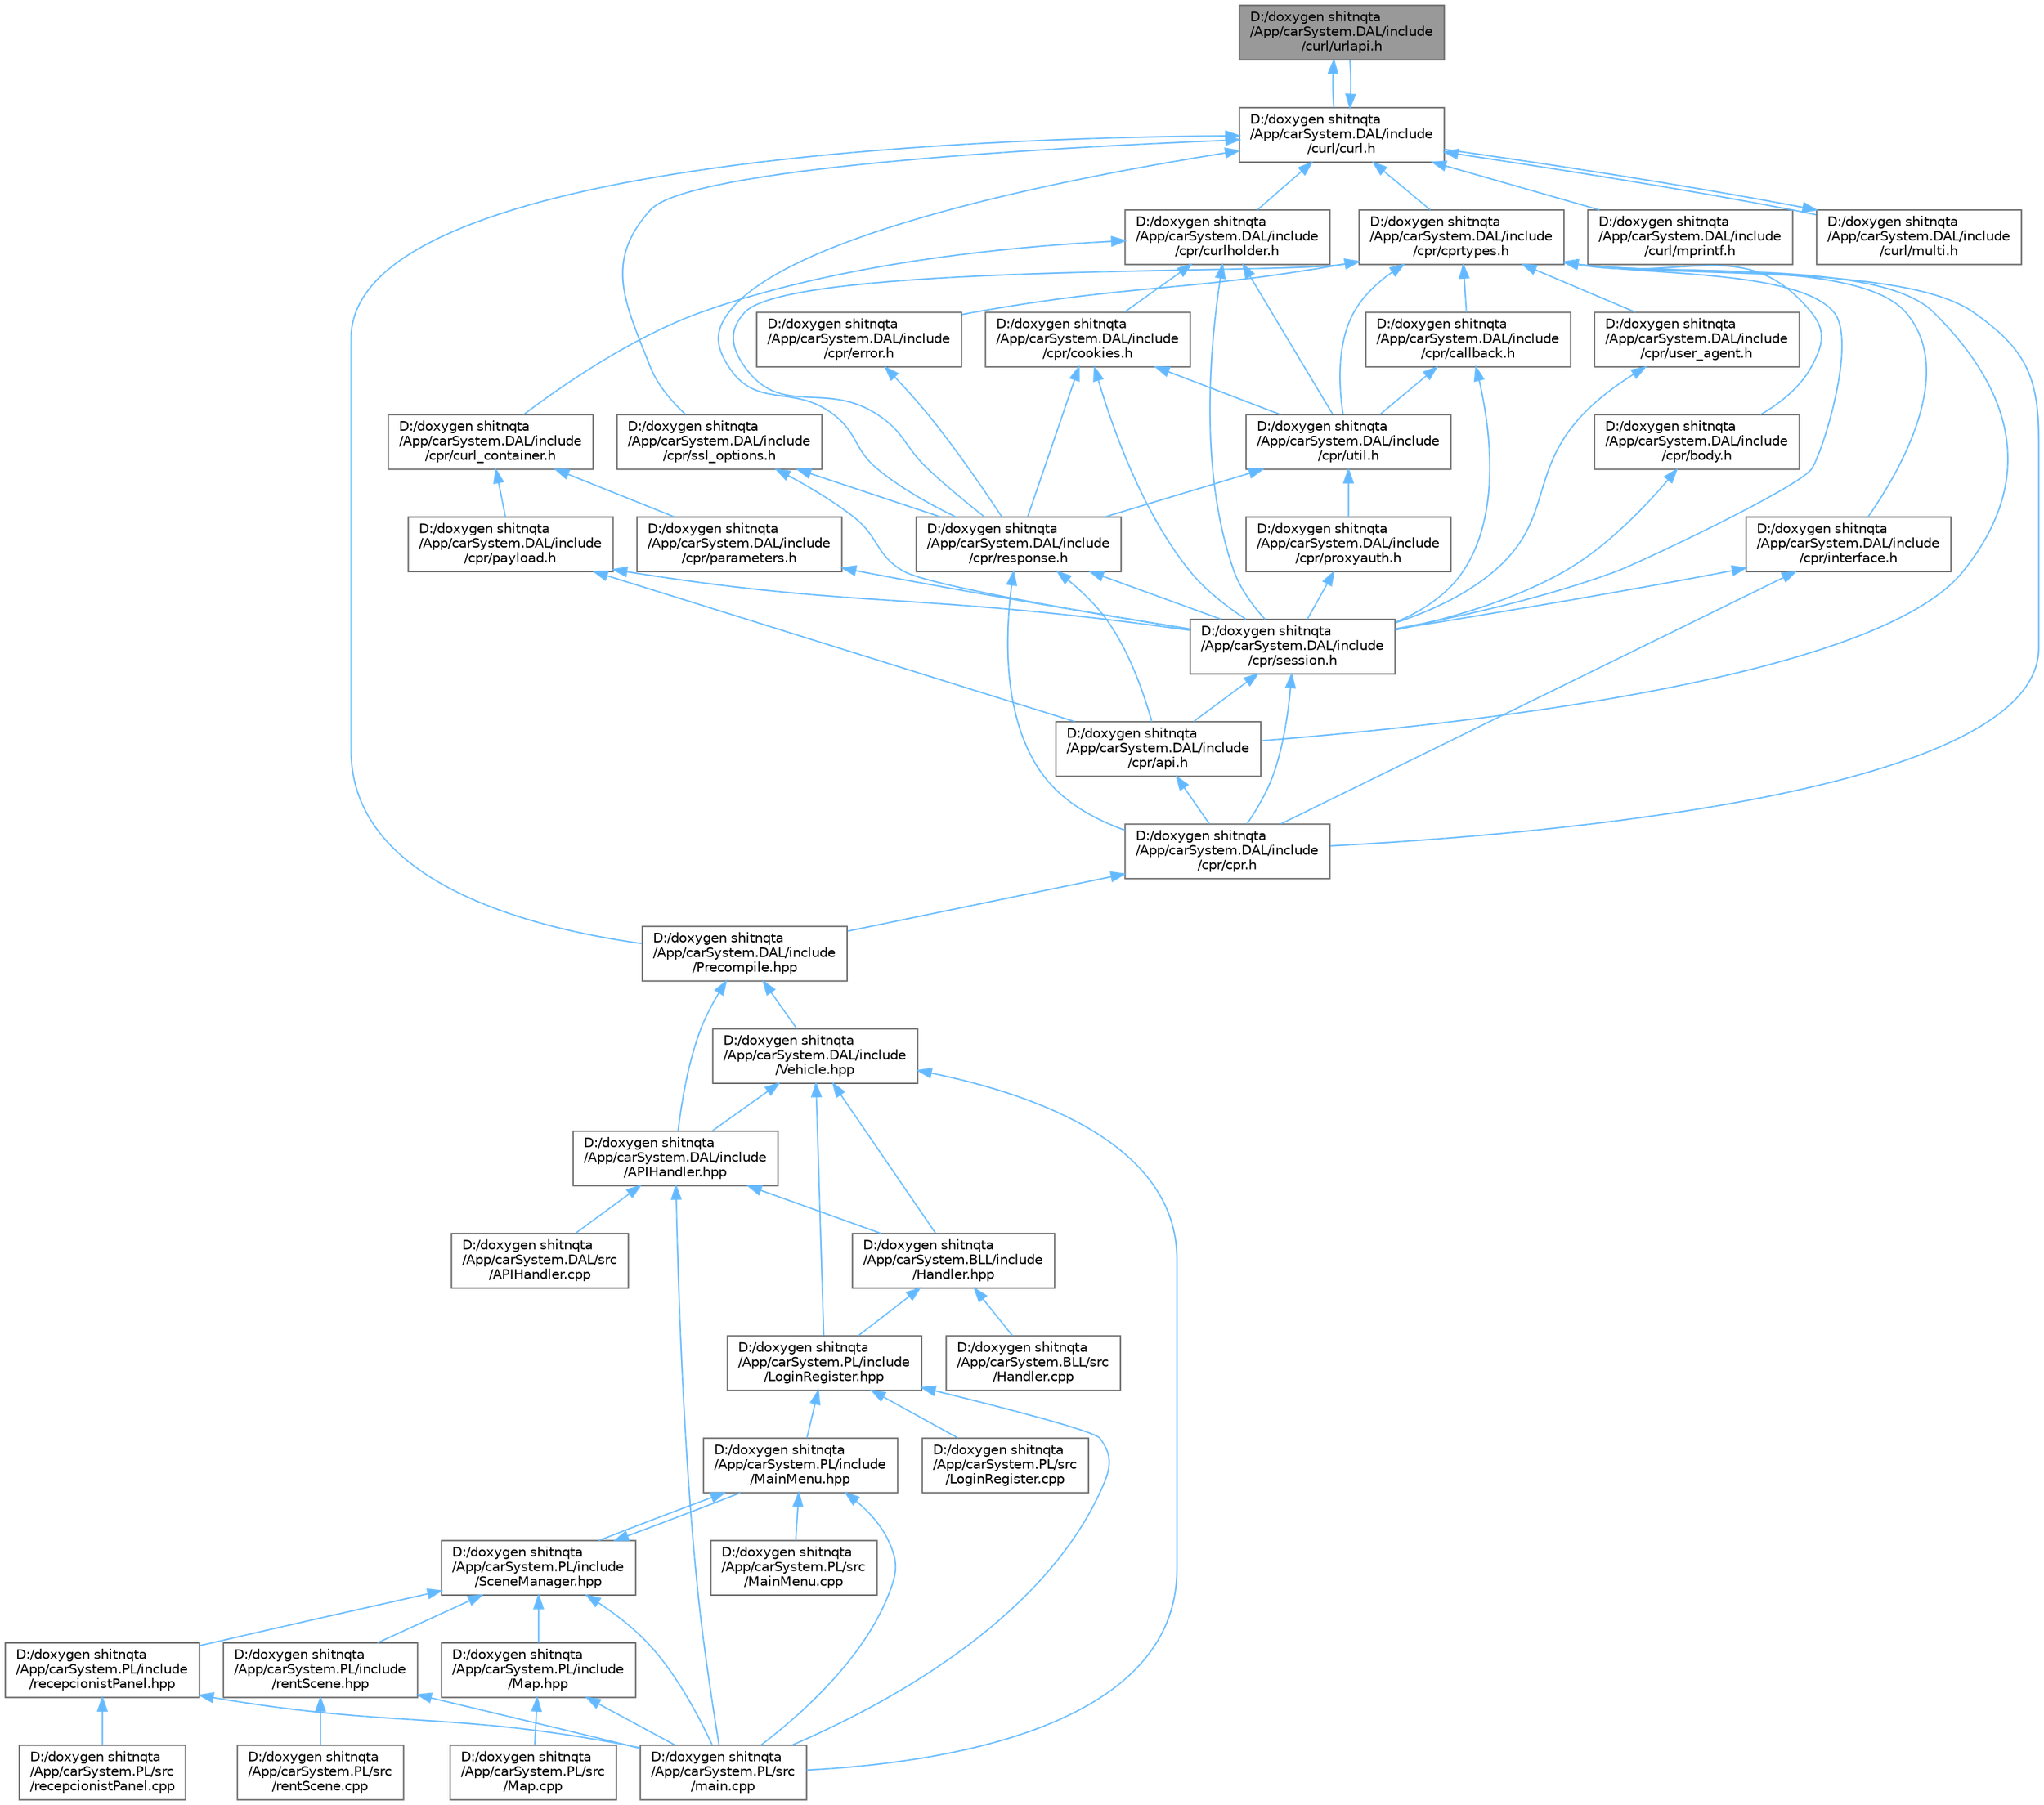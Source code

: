 digraph "D:/doxygen shitnqta/App/carSystem.DAL/include/curl/urlapi.h"
{
 // INTERACTIVE_SVG=YES
 // LATEX_PDF_SIZE
  bgcolor="transparent";
  edge [fontname=Helvetica,fontsize=10,labelfontname=Helvetica,labelfontsize=10];
  node [fontname=Helvetica,fontsize=10,shape=box,height=0.2,width=0.4];
  Node1 [id="Node000001",label="D:/doxygen shitnqta\l/App/carSystem.DAL/include\l/curl/urlapi.h",height=0.2,width=0.4,color="gray40", fillcolor="grey60", style="filled", fontcolor="black",tooltip=" "];
  Node1 -> Node2 [id="edge80_Node000001_Node000002",dir="back",color="steelblue1",style="solid",tooltip=" "];
  Node2 [id="Node000002",label="D:/doxygen shitnqta\l/App/carSystem.DAL/include\l/curl/curl.h",height=0.2,width=0.4,color="grey40", fillcolor="white", style="filled",URL="$a00113.html",tooltip=" "];
  Node2 -> Node3 [id="edge81_Node000002_Node000003",dir="back",color="steelblue1",style="solid",tooltip=" "];
  Node3 [id="Node000003",label="D:/doxygen shitnqta\l/App/carSystem.DAL/include\l/Precompile.hpp",height=0.2,width=0.4,color="grey40", fillcolor="white", style="filled",URL="$a02197.html",tooltip=" "];
  Node3 -> Node4 [id="edge82_Node000003_Node000004",dir="back",color="steelblue1",style="solid",tooltip=" "];
  Node4 [id="Node000004",label="D:/doxygen shitnqta\l/App/carSystem.DAL/include\l/APIHandler.hpp",height=0.2,width=0.4,color="grey40", fillcolor="white", style="filled",URL="$a00008.html",tooltip=" "];
  Node4 -> Node5 [id="edge83_Node000004_Node000005",dir="back",color="steelblue1",style="solid",tooltip=" "];
  Node5 [id="Node000005",label="D:/doxygen shitnqta\l/App/carSystem.BLL/include\l/Handler.hpp",height=0.2,width=0.4,color="grey40", fillcolor="white", style="filled",URL="$a00002.html",tooltip=" "];
  Node5 -> Node6 [id="edge84_Node000005_Node000006",dir="back",color="steelblue1",style="solid",tooltip=" "];
  Node6 [id="Node000006",label="D:/doxygen shitnqta\l/App/carSystem.BLL/src\l/Handler.cpp",height=0.2,width=0.4,color="grey40", fillcolor="white", style="filled",URL="$a00005.html",tooltip=" "];
  Node5 -> Node7 [id="edge85_Node000005_Node000007",dir="back",color="steelblue1",style="solid",tooltip=" "];
  Node7 [id="Node000007",label="D:/doxygen shitnqta\l/App/carSystem.PL/include\l/LoginRegister.hpp",height=0.2,width=0.4,color="grey40", fillcolor="white", style="filled",URL="$a00281.html",tooltip=" "];
  Node7 -> Node8 [id="edge86_Node000007_Node000008",dir="back",color="steelblue1",style="solid",tooltip=" "];
  Node8 [id="Node000008",label="D:/doxygen shitnqta\l/App/carSystem.PL/include\l/MainMenu.hpp",height=0.2,width=0.4,color="grey40", fillcolor="white", style="filled",URL="$a00284.html",tooltip=" "];
  Node8 -> Node9 [id="edge87_Node000008_Node000009",dir="back",color="steelblue1",style="solid",tooltip=" "];
  Node9 [id="Node000009",label="D:/doxygen shitnqta\l/App/carSystem.PL/include\l/SceneManager.hpp",height=0.2,width=0.4,color="grey40", fillcolor="white", style="filled",URL="$a00305.html",tooltip=" "];
  Node9 -> Node8 [id="edge88_Node000009_Node000008",dir="back",color="steelblue1",style="solid",tooltip=" "];
  Node9 -> Node10 [id="edge89_Node000009_Node000010",dir="back",color="steelblue1",style="solid",tooltip=" "];
  Node10 [id="Node000010",label="D:/doxygen shitnqta\l/App/carSystem.PL/include\l/Map.hpp",height=0.2,width=0.4,color="grey40", fillcolor="white", style="filled",URL="$a00287.html",tooltip=" "];
  Node10 -> Node11 [id="edge90_Node000010_Node000011",dir="back",color="steelblue1",style="solid",tooltip=" "];
  Node11 [id="Node000011",label="D:/doxygen shitnqta\l/App/carSystem.PL/src\l/Map.cpp",height=0.2,width=0.4,color="grey40", fillcolor="white", style="filled",URL="$a00635.html",tooltip=" "];
  Node10 -> Node12 [id="edge91_Node000010_Node000012",dir="back",color="steelblue1",style="solid",tooltip=" "];
  Node12 [id="Node000012",label="D:/doxygen shitnqta\l/App/carSystem.PL/src\l/main.cpp",height=0.2,width=0.4,color="grey40", fillcolor="white", style="filled",URL="$a00629.html",tooltip=" "];
  Node9 -> Node13 [id="edge92_Node000009_Node000013",dir="back",color="steelblue1",style="solid",tooltip=" "];
  Node13 [id="Node000013",label="D:/doxygen shitnqta\l/App/carSystem.PL/include\l/recepcionistPanel.hpp",height=0.2,width=0.4,color="grey40", fillcolor="white", style="filled",URL="$a00293.html",tooltip=" "];
  Node13 -> Node12 [id="edge93_Node000013_Node000012",dir="back",color="steelblue1",style="solid",tooltip=" "];
  Node13 -> Node14 [id="edge94_Node000013_Node000014",dir="back",color="steelblue1",style="solid",tooltip=" "];
  Node14 [id="Node000014",label="D:/doxygen shitnqta\l/App/carSystem.PL/src\l/recepcionistPanel.cpp",height=0.2,width=0.4,color="grey40", fillcolor="white", style="filled",URL="$a00638.html",tooltip=" "];
  Node9 -> Node15 [id="edge95_Node000009_Node000015",dir="back",color="steelblue1",style="solid",tooltip=" "];
  Node15 [id="Node000015",label="D:/doxygen shitnqta\l/App/carSystem.PL/include\l/rentScene.hpp",height=0.2,width=0.4,color="grey40", fillcolor="white", style="filled",URL="$a00299.html",tooltip=" "];
  Node15 -> Node12 [id="edge96_Node000015_Node000012",dir="back",color="steelblue1",style="solid",tooltip=" "];
  Node15 -> Node16 [id="edge97_Node000015_Node000016",dir="back",color="steelblue1",style="solid",tooltip=" "];
  Node16 [id="Node000016",label="D:/doxygen shitnqta\l/App/carSystem.PL/src\l/rentScene.cpp",height=0.2,width=0.4,color="grey40", fillcolor="white", style="filled",URL="$a00644.html",tooltip=" "];
  Node9 -> Node12 [id="edge98_Node000009_Node000012",dir="back",color="steelblue1",style="solid",tooltip=" "];
  Node8 -> Node17 [id="edge99_Node000008_Node000017",dir="back",color="steelblue1",style="solid",tooltip=" "];
  Node17 [id="Node000017",label="D:/doxygen shitnqta\l/App/carSystem.PL/src\l/MainMenu.cpp",height=0.2,width=0.4,color="grey40", fillcolor="white", style="filled",URL="$a00632.html",tooltip=" "];
  Node8 -> Node12 [id="edge100_Node000008_Node000012",dir="back",color="steelblue1",style="solid",tooltip=" "];
  Node7 -> Node18 [id="edge101_Node000007_Node000018",dir="back",color="steelblue1",style="solid",tooltip=" "];
  Node18 [id="Node000018",label="D:/doxygen shitnqta\l/App/carSystem.PL/src\l/LoginRegister.cpp",height=0.2,width=0.4,color="grey40", fillcolor="white", style="filled",URL="$a00626.html",tooltip=" "];
  Node7 -> Node12 [id="edge102_Node000007_Node000012",dir="back",color="steelblue1",style="solid",tooltip=" "];
  Node4 -> Node19 [id="edge103_Node000004_Node000019",dir="back",color="steelblue1",style="solid",tooltip=" "];
  Node19 [id="Node000019",label="D:/doxygen shitnqta\l/App/carSystem.DAL/src\l/APIHandler.cpp",height=0.2,width=0.4,color="grey40", fillcolor="white", style="filled",URL="$a00272.html",tooltip=" "];
  Node4 -> Node12 [id="edge104_Node000004_Node000012",dir="back",color="steelblue1",style="solid",tooltip=" "];
  Node3 -> Node20 [id="edge105_Node000003_Node000020",dir="back",color="steelblue1",style="solid",tooltip=" "];
  Node20 [id="Node000020",label="D:/doxygen shitnqta\l/App/carSystem.DAL/include\l/Vehicle.hpp",height=0.2,width=0.4,color="grey40", fillcolor="white", style="filled",URL="$a00269.html",tooltip=" "];
  Node20 -> Node5 [id="edge106_Node000020_Node000005",dir="back",color="steelblue1",style="solid",tooltip=" "];
  Node20 -> Node4 [id="edge107_Node000020_Node000004",dir="back",color="steelblue1",style="solid",tooltip=" "];
  Node20 -> Node7 [id="edge108_Node000020_Node000007",dir="back",color="steelblue1",style="solid",tooltip=" "];
  Node20 -> Node12 [id="edge109_Node000020_Node000012",dir="back",color="steelblue1",style="solid",tooltip=" "];
  Node2 -> Node21 [id="edge110_Node000002_Node000021",dir="back",color="steelblue1",style="solid",tooltip=" "];
  Node21 [id="Node000021",label="D:/doxygen shitnqta\l/App/carSystem.DAL/include\l/cpr/cprtypes.h",height=0.2,width=0.4,color="grey40", fillcolor="white", style="filled",URL="$a00035.html",tooltip=" "];
  Node21 -> Node22 [id="edge111_Node000021_Node000022",dir="back",color="steelblue1",style="solid",tooltip=" "];
  Node22 [id="Node000022",label="D:/doxygen shitnqta\l/App/carSystem.DAL/include\l/cpr/api.h",height=0.2,width=0.4,color="grey40", fillcolor="white", style="filled",URL="$a00011.html",tooltip=" "];
  Node22 -> Node23 [id="edge112_Node000022_Node000023",dir="back",color="steelblue1",style="solid",tooltip=" "];
  Node23 [id="Node000023",label="D:/doxygen shitnqta\l/App/carSystem.DAL/include\l/cpr/cpr.h",height=0.2,width=0.4,color="grey40", fillcolor="white", style="filled",URL="$a00032.html",tooltip=" "];
  Node23 -> Node3 [id="edge113_Node000023_Node000003",dir="back",color="steelblue1",style="solid",tooltip=" "];
  Node21 -> Node24 [id="edge114_Node000021_Node000024",dir="back",color="steelblue1",style="solid",tooltip=" "];
  Node24 [id="Node000024",label="D:/doxygen shitnqta\l/App/carSystem.DAL/include\l/cpr/body.h",height=0.2,width=0.4,color="grey40", fillcolor="white", style="filled",URL="$a00020.html",tooltip=" "];
  Node24 -> Node25 [id="edge115_Node000024_Node000025",dir="back",color="steelblue1",style="solid",tooltip=" "];
  Node25 [id="Node000025",label="D:/doxygen shitnqta\l/App/carSystem.DAL/include\l/cpr/session.h",height=0.2,width=0.4,color="grey40", fillcolor="white", style="filled",URL="$a00089.html",tooltip=" "];
  Node25 -> Node22 [id="edge116_Node000025_Node000022",dir="back",color="steelblue1",style="solid",tooltip=" "];
  Node25 -> Node23 [id="edge117_Node000025_Node000023",dir="back",color="steelblue1",style="solid",tooltip=" "];
  Node21 -> Node26 [id="edge118_Node000021_Node000026",dir="back",color="steelblue1",style="solid",tooltip=" "];
  Node26 [id="Node000026",label="D:/doxygen shitnqta\l/App/carSystem.DAL/include\l/cpr/callback.h",height=0.2,width=0.4,color="grey40", fillcolor="white", style="filled",URL="$a00023.html",tooltip=" "];
  Node26 -> Node25 [id="edge119_Node000026_Node000025",dir="back",color="steelblue1",style="solid",tooltip=" "];
  Node26 -> Node27 [id="edge120_Node000026_Node000027",dir="back",color="steelblue1",style="solid",tooltip=" "];
  Node27 [id="Node000027",label="D:/doxygen shitnqta\l/App/carSystem.DAL/include\l/cpr/util.h",height=0.2,width=0.4,color="grey40", fillcolor="white", style="filled",URL="$a00107.html",tooltip=" "];
  Node27 -> Node28 [id="edge121_Node000027_Node000028",dir="back",color="steelblue1",style="solid",tooltip=" "];
  Node28 [id="Node000028",label="D:/doxygen shitnqta\l/App/carSystem.DAL/include\l/cpr/proxyauth.h",height=0.2,width=0.4,color="grey40", fillcolor="white", style="filled",URL="$a00080.html",tooltip=" "];
  Node28 -> Node25 [id="edge122_Node000028_Node000025",dir="back",color="steelblue1",style="solid",tooltip=" "];
  Node27 -> Node29 [id="edge123_Node000027_Node000029",dir="back",color="steelblue1",style="solid",tooltip=" "];
  Node29 [id="Node000029",label="D:/doxygen shitnqta\l/App/carSystem.DAL/include\l/cpr/response.h",height=0.2,width=0.4,color="grey40", fillcolor="white", style="filled",URL="$a00086.html",tooltip=" "];
  Node29 -> Node22 [id="edge124_Node000029_Node000022",dir="back",color="steelblue1",style="solid",tooltip=" "];
  Node29 -> Node23 [id="edge125_Node000029_Node000023",dir="back",color="steelblue1",style="solid",tooltip=" "];
  Node29 -> Node25 [id="edge126_Node000029_Node000025",dir="back",color="steelblue1",style="solid",tooltip=" "];
  Node21 -> Node23 [id="edge127_Node000021_Node000023",dir="back",color="steelblue1",style="solid",tooltip=" "];
  Node21 -> Node30 [id="edge128_Node000021_Node000030",dir="back",color="steelblue1",style="solid",tooltip=" "];
  Node30 [id="Node000030",label="D:/doxygen shitnqta\l/App/carSystem.DAL/include\l/cpr/error.h",height=0.2,width=0.4,color="grey40", fillcolor="white", style="filled",URL="$a00050.html",tooltip=" "];
  Node30 -> Node29 [id="edge129_Node000030_Node000029",dir="back",color="steelblue1",style="solid",tooltip=" "];
  Node21 -> Node31 [id="edge130_Node000021_Node000031",dir="back",color="steelblue1",style="solid",tooltip=" "];
  Node31 [id="Node000031",label="D:/doxygen shitnqta\l/App/carSystem.DAL/include\l/cpr/interface.h",height=0.2,width=0.4,color="grey40", fillcolor="white", style="filled",URL="$a00056.html",tooltip=" "];
  Node31 -> Node23 [id="edge131_Node000031_Node000023",dir="back",color="steelblue1",style="solid",tooltip=" "];
  Node31 -> Node25 [id="edge132_Node000031_Node000025",dir="back",color="steelblue1",style="solid",tooltip=" "];
  Node21 -> Node29 [id="edge133_Node000021_Node000029",dir="back",color="steelblue1",style="solid",tooltip=" "];
  Node21 -> Node25 [id="edge134_Node000021_Node000025",dir="back",color="steelblue1",style="solid",tooltip=" "];
  Node21 -> Node32 [id="edge135_Node000021_Node000032",dir="back",color="steelblue1",style="solid",tooltip=" "];
  Node32 [id="Node000032",label="D:/doxygen shitnqta\l/App/carSystem.DAL/include\l/cpr/user_agent.h",height=0.2,width=0.4,color="grey40", fillcolor="white", style="filled",URL="$a00104.html",tooltip=" "];
  Node32 -> Node25 [id="edge136_Node000032_Node000025",dir="back",color="steelblue1",style="solid",tooltip=" "];
  Node21 -> Node27 [id="edge137_Node000021_Node000027",dir="back",color="steelblue1",style="solid",tooltip=" "];
  Node2 -> Node33 [id="edge138_Node000002_Node000033",dir="back",color="steelblue1",style="solid",tooltip=" "];
  Node33 [id="Node000033",label="D:/doxygen shitnqta\l/App/carSystem.DAL/include\l/cpr/curlholder.h",height=0.2,width=0.4,color="grey40", fillcolor="white", style="filled",URL="$a00041.html",tooltip=" "];
  Node33 -> Node34 [id="edge139_Node000033_Node000034",dir="back",color="steelblue1",style="solid",tooltip=" "];
  Node34 [id="Node000034",label="D:/doxygen shitnqta\l/App/carSystem.DAL/include\l/cpr/cookies.h",height=0.2,width=0.4,color="grey40", fillcolor="white", style="filled",URL="$a00029.html",tooltip=" "];
  Node34 -> Node29 [id="edge140_Node000034_Node000029",dir="back",color="steelblue1",style="solid",tooltip=" "];
  Node34 -> Node25 [id="edge141_Node000034_Node000025",dir="back",color="steelblue1",style="solid",tooltip=" "];
  Node34 -> Node27 [id="edge142_Node000034_Node000027",dir="back",color="steelblue1",style="solid",tooltip=" "];
  Node33 -> Node35 [id="edge143_Node000033_Node000035",dir="back",color="steelblue1",style="solid",tooltip=" "];
  Node35 [id="Node000035",label="D:/doxygen shitnqta\l/App/carSystem.DAL/include\l/cpr/curl_container.h",height=0.2,width=0.4,color="grey40", fillcolor="white", style="filled",URL="$a00044.html",tooltip=" "];
  Node35 -> Node36 [id="edge144_Node000035_Node000036",dir="back",color="steelblue1",style="solid",tooltip=" "];
  Node36 [id="Node000036",label="D:/doxygen shitnqta\l/App/carSystem.DAL/include\l/cpr/parameters.h",height=0.2,width=0.4,color="grey40", fillcolor="white", style="filled",URL="$a00071.html",tooltip=" "];
  Node36 -> Node25 [id="edge145_Node000036_Node000025",dir="back",color="steelblue1",style="solid",tooltip=" "];
  Node35 -> Node37 [id="edge146_Node000035_Node000037",dir="back",color="steelblue1",style="solid",tooltip=" "];
  Node37 [id="Node000037",label="D:/doxygen shitnqta\l/App/carSystem.DAL/include\l/cpr/payload.h",height=0.2,width=0.4,color="grey40", fillcolor="white", style="filled",URL="$a00074.html",tooltip=" "];
  Node37 -> Node22 [id="edge147_Node000037_Node000022",dir="back",color="steelblue1",style="solid",tooltip=" "];
  Node37 -> Node25 [id="edge148_Node000037_Node000025",dir="back",color="steelblue1",style="solid",tooltip=" "];
  Node33 -> Node25 [id="edge149_Node000033_Node000025",dir="back",color="steelblue1",style="solid",tooltip=" "];
  Node33 -> Node27 [id="edge150_Node000033_Node000027",dir="back",color="steelblue1",style="solid",tooltip=" "];
  Node2 -> Node29 [id="edge151_Node000002_Node000029",dir="back",color="steelblue1",style="solid",tooltip=" "];
  Node2 -> Node38 [id="edge152_Node000002_Node000038",dir="back",color="steelblue1",style="solid",tooltip=" "];
  Node38 [id="Node000038",label="D:/doxygen shitnqta\l/App/carSystem.DAL/include\l/cpr/ssl_options.h",height=0.2,width=0.4,color="grey40", fillcolor="white", style="filled",URL="$a00092.html",tooltip=" "];
  Node38 -> Node29 [id="edge153_Node000038_Node000029",dir="back",color="steelblue1",style="solid",tooltip=" "];
  Node38 -> Node25 [id="edge154_Node000038_Node000025",dir="back",color="steelblue1",style="solid",tooltip=" "];
  Node2 -> Node39 [id="edge155_Node000002_Node000039",dir="back",color="steelblue1",style="solid",tooltip=" "];
  Node39 [id="Node000039",label="D:/doxygen shitnqta\l/App/carSystem.DAL/include\l/curl/mprintf.h",height=0.2,width=0.4,color="grey40", fillcolor="white", style="filled",URL="$a00122.html",tooltip=" "];
  Node2 -> Node40 [id="edge156_Node000002_Node000040",dir="back",color="steelblue1",style="solid",tooltip=" "];
  Node40 [id="Node000040",label="D:/doxygen shitnqta\l/App/carSystem.DAL/include\l/curl/multi.h",height=0.2,width=0.4,color="grey40", fillcolor="white", style="filled",URL="$a00125.html",tooltip=" "];
  Node40 -> Node2 [id="edge157_Node000040_Node000002",dir="back",color="steelblue1",style="solid",tooltip=" "];
  Node2 -> Node1 [id="edge158_Node000002_Node000001",dir="back",color="steelblue1",style="solid",tooltip=" "];
}
